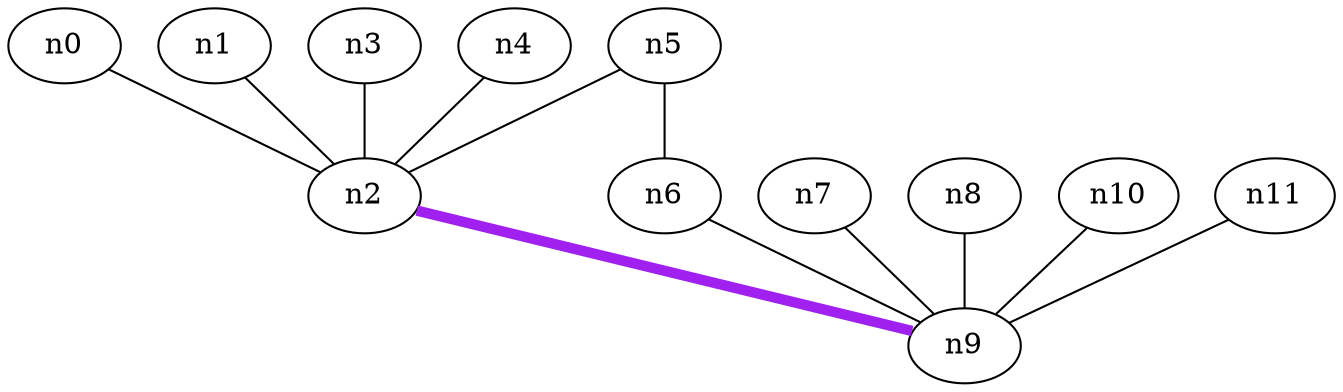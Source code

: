 graph {
n0 [label="n0"];
n1 [label="n1"];
n2 [label="n2"];
n3 [label="n3"];
n4 [label="n4"];
n5 [label="n5"];
n6 [label="n6"];
n7 [label="n7"];
n8 [label="n8"];
n9 [label="n9"];
n10 [label="n10"];
n11 [label="n11"];

n0--n2;
n1--n2;
n4--n2;
n3--n2;
n5--n2;
n5--n6;
n6--n9;
n7--n9;
n8--n9;
n11--n9;
n10--n9;

n2--n9 [color=purple penwidth=5 constraint=False];
}